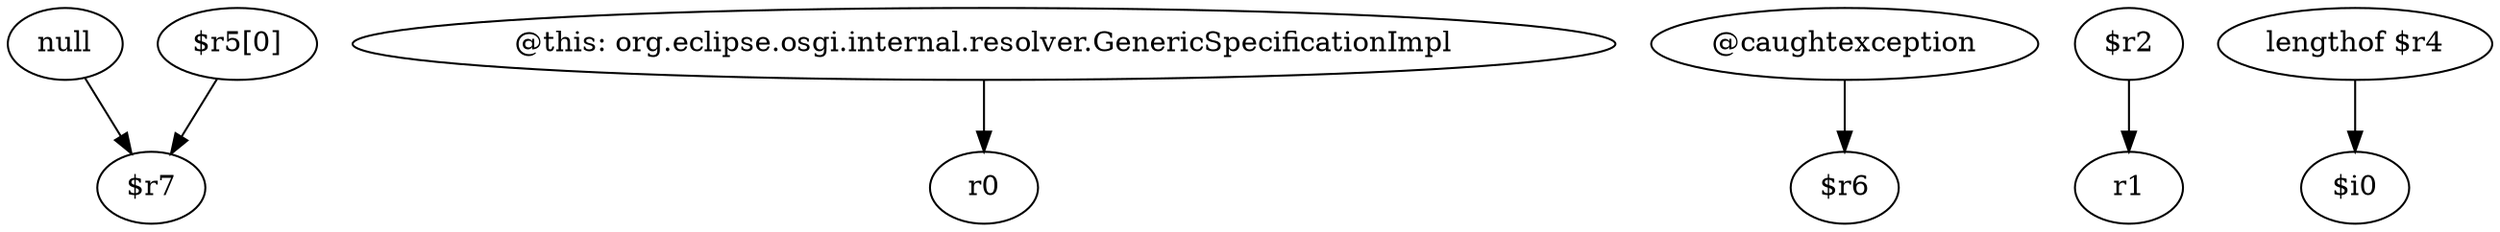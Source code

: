 digraph g {
0[label="null"]
1[label="$r7"]
0->1[label=""]
2[label="@this: org.eclipse.osgi.internal.resolver.GenericSpecificationImpl"]
3[label="r0"]
2->3[label=""]
4[label="@caughtexception"]
5[label="$r6"]
4->5[label=""]
6[label="$r2"]
7[label="r1"]
6->7[label=""]
8[label="lengthof $r4"]
9[label="$i0"]
8->9[label=""]
10[label="$r5[0]"]
10->1[label=""]
}
